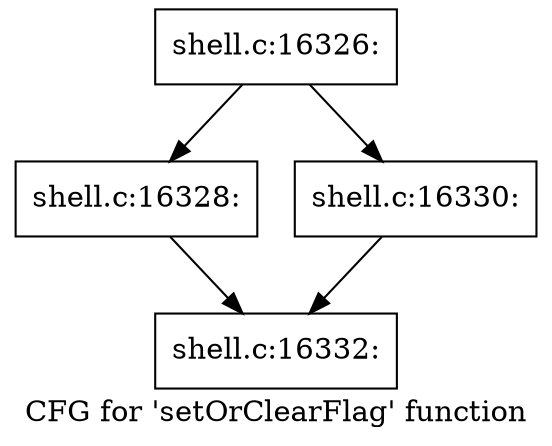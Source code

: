 digraph "CFG for 'setOrClearFlag' function" {
	label="CFG for 'setOrClearFlag' function";

	Node0x5602770cedc0 [shape=record,label="{shell.c:16326:}"];
	Node0x5602770cedc0 -> Node0x5602770d8230;
	Node0x5602770cedc0 -> Node0x5602770d93c0;
	Node0x5602770d8230 [shape=record,label="{shell.c:16328:}"];
	Node0x5602770d8230 -> Node0x5602770d9370;
	Node0x5602770d93c0 [shape=record,label="{shell.c:16330:}"];
	Node0x5602770d93c0 -> Node0x5602770d9370;
	Node0x5602770d9370 [shape=record,label="{shell.c:16332:}"];
}

